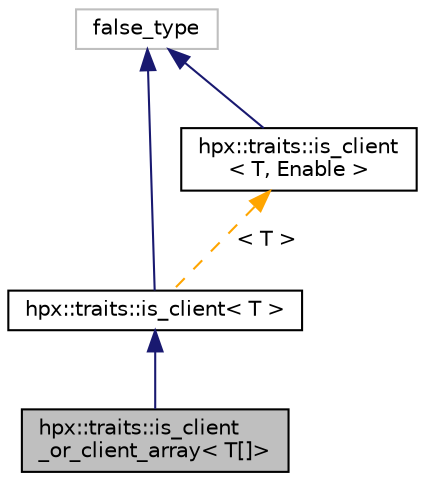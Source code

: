 digraph "hpx::traits::is_client_or_client_array&lt; T[]&gt;"
{
  edge [fontname="Helvetica",fontsize="10",labelfontname="Helvetica",labelfontsize="10"];
  node [fontname="Helvetica",fontsize="10",shape=record];
  Node4 [label="hpx::traits::is_client\l_or_client_array\< T[]\>",height=0.2,width=0.4,color="black", fillcolor="grey75", style="filled", fontcolor="black"];
  Node5 -> Node4 [dir="back",color="midnightblue",fontsize="10",style="solid",fontname="Helvetica"];
  Node5 [label="hpx::traits::is_client\< T \>",height=0.2,width=0.4,color="black", fillcolor="white", style="filled",URL="$d7/d49/structhpx_1_1traits_1_1is__client.html"];
  Node6 -> Node5 [dir="back",color="midnightblue",fontsize="10",style="solid",fontname="Helvetica"];
  Node6 [label="false_type",height=0.2,width=0.4,color="grey75", fillcolor="white", style="filled"];
  Node7 -> Node5 [dir="back",color="orange",fontsize="10",style="dashed",label=" \< T \>" ,fontname="Helvetica"];
  Node7 [label="hpx::traits::is_client\l\< T, Enable \>",height=0.2,width=0.4,color="black", fillcolor="white", style="filled",URL="$d7/d49/structhpx_1_1traits_1_1is__client.html"];
  Node6 -> Node7 [dir="back",color="midnightblue",fontsize="10",style="solid",fontname="Helvetica"];
}
